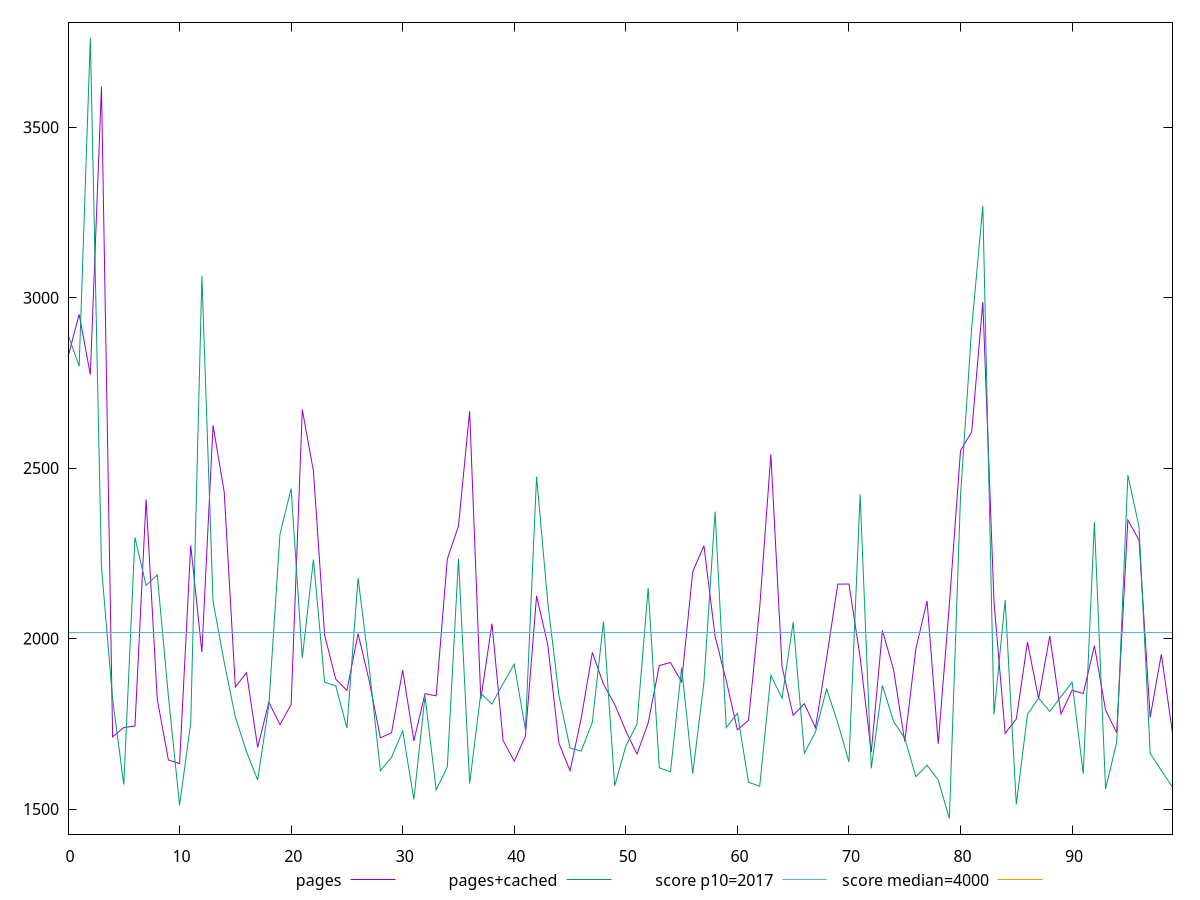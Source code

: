 reset

$pages <<EOF
0 2826.5400000000022
1 2951.023999999999
2 2774.143999999999
3 3618.535999999994
4 1711.5520000000017
5 1738.908000000001
6 1743.3400000000006
7 2408.343999999998
8 1822.3160000000007
9 1643.932000000002
10 1633.3880000000026
11 2273.2360000000017
12 1960.5560000000023
13 2625.4359999999974
14 2429.8840000000027
15 1857.9040000000032
16 1900.0360000000016
17 1680.812000000002
18 1813.0080000000012
19 1747.5440000000015
20 1806.5960000000002
21 2671.796000000001
22 2490.8520000000008
23 2009.9920000000002
24 1880.9799999999998
25 1847.9240000000018
26 2014.564000000001
27 1875.5720000000003
28 1708.8280000000018
29 1723.6640000000023
30 1907.7200000000025
31 1700.0320000000024
32 1838.4400000000005
33 1831.9520000000018
34 2233.1519999999987
35 2330.1600000000008
36 2666.4839999999986
37 1822.159999999999
38 2043.7959999999982
39 1700.8000000000015
40 1640.3800000000026
41 1713.7400000000014
42 2125.231999999998
43 1982.9639999999995
44 1693.3960000000006
45 1612.164000000002
46 1765.7280000000014
47 1959.2000000000005
48 1865.8559999999995
49 1807.0960000000023
50 1729.1520000000028
51 1661.3240000000012
52 1752.1760000000036
53 1920.820000000001
54 1929.9040000000007
55 1872.936000000002
56 2196.4079999999967
57 2272.375999999999
58 2006.6320000000028
59 1876.644000000002
60 1732.248000000001
61 1760.4560000000006
62 2091.083999999999
63 2540.1719999999973
64 1917.2959999999994
65 1774.6520000000023
66 1808.9120000000034
67 1738.4240000000016
68 1943.391999999999
69 2159.819999999999
70 2159.8879999999986
71 1945.6160000000016
72 1666.8400000000026
73 2023.5640000000014
74 1908.5560000000028
75 1697.9880000000014
76 1970.192
77 2110.424
78 1691.5960000000014
79 2100.4159999999943
80 2551.3519999999953
81 2606.0719999999956
82 2987.2119999999954
83 2106.8599999999983
84 1722.0240000000003
85 1764.1520000000037
86 1989.420000000001
87 1823.7200000000005
88 2007.7880000000023
89 1778.784000000002
90 1848.1480000000015
91 1838.944000000003
92 1979.16
93 1790.3720000000008
94 1723.8480000000025
95 2347.783999999997
96 2288.6479999999956
97 1768.9920000000006
98 1954.1839999999988
99 1722.888000000002
EOF

$pagesCached <<EOF
0 2891.3119999999985
1 2799.1
2 3761.8519999999944
3 2210.2240000000024
4 1822.2320000000027
5 1571.644000000002
6 2296.571999999999
7 2156.0439999999985
8 2186.732
9 1830.5360000000028
10 1510.980000000001
11 1751.7520000000013
12 3063.435999999999
13 2109.3520000000003
14 1930.948000000003
15 1769.652000000002
16 1668.2840000000003
17 1585.1640000000014
18 1804.088000000001
19 2306.364000000003
20 2439.9639999999945
21 1943.4480000000015
22 2231.904
23 1871.7840000000024
24 1861.632
25 1737.2519999999993
26 2177.5639999999985
27 1914.3160000000018
28 1612.5320000000017
29 1652.1120000000033
30 1729.2320000000002
31 1528.0520000000008
32 1831.072000000002
33 1556.0960000000023
34 1623.2880000000023
35 2234.1919999999973
36 1574.7280000000026
37 1839.2360000000024
38 1807.8239999999998
39 1868.036000000001
40 1924.972
41 1732.6120000000014
42 2474.8199999999997
43 2107.372000000001
44 1833.584000000001
45 1678.9200000000014
46 1669.8160000000007
47 1754.7320000000007
48 2050.252
49 1568.0560000000016
50 1684.6360000000013
51 1749.0120000000009
52 2148.036
53 1620.9440000000004
54 1608.9120000000012
55 1914.688000000001
56 1604.348000000001
57 1871.8280000000002
58 2372.247999999999
59 1738.7240000000006
60 1780.6720000000028
61 1578.3640000000032
62 1567.0920000000017
63 1892.3839999999984
64 1824.6400000000012
65 2048.248000000001
66 1663.6160000000013
67 1726.1040000000028
68 1852.468000000001
69 1752.5240000000024
70 1637.9360000000033
71 2423.0159999999996
72 1619.4880000000016
73 1862.4400000000016
74 1756.6520000000007
75 1707.7440000000026
76 1594.9560000000022
77 1628.6240000000012
78 1585.2600000000023
79 1472.1719999999998
80 2418.043999999999
81 2910.863999999995
82 3269.1279999999897
83 1777.5240000000024
84 2112.9959999999996
85 1513.508
86 1777.1920000000005
87 1825.3840000000002
88 1786.1720000000016
89 1829.640000000002
90 1872.264000000002
91 1603.380000000001
92 2341.843999999994
93 1558.8200000000015
94 1696.3440000000014
95 2479.676
96 2328.019999999997
97 1663.4240000000004
98 1612.9440000000004
99 1564.3200000000013
EOF

set key outside below
set xrange [0:99]
set yrange [1426.3783999999998:3807.6455999999944]
set trange [1426.3783999999998:3807.6455999999944]
set terminal svg size 640, 520 enhanced background rgb 'white'
set output "report_00019_2021-02-10T18-14-37.922Z//mainthread-work-breakdown/comparison/line/0_vs_1.svg"

plot $pages title "pages" with line, \
     $pagesCached title "pages+cached" with line, \
     2017 title "score p10=2017", \
     4000 title "score median=4000"

reset
